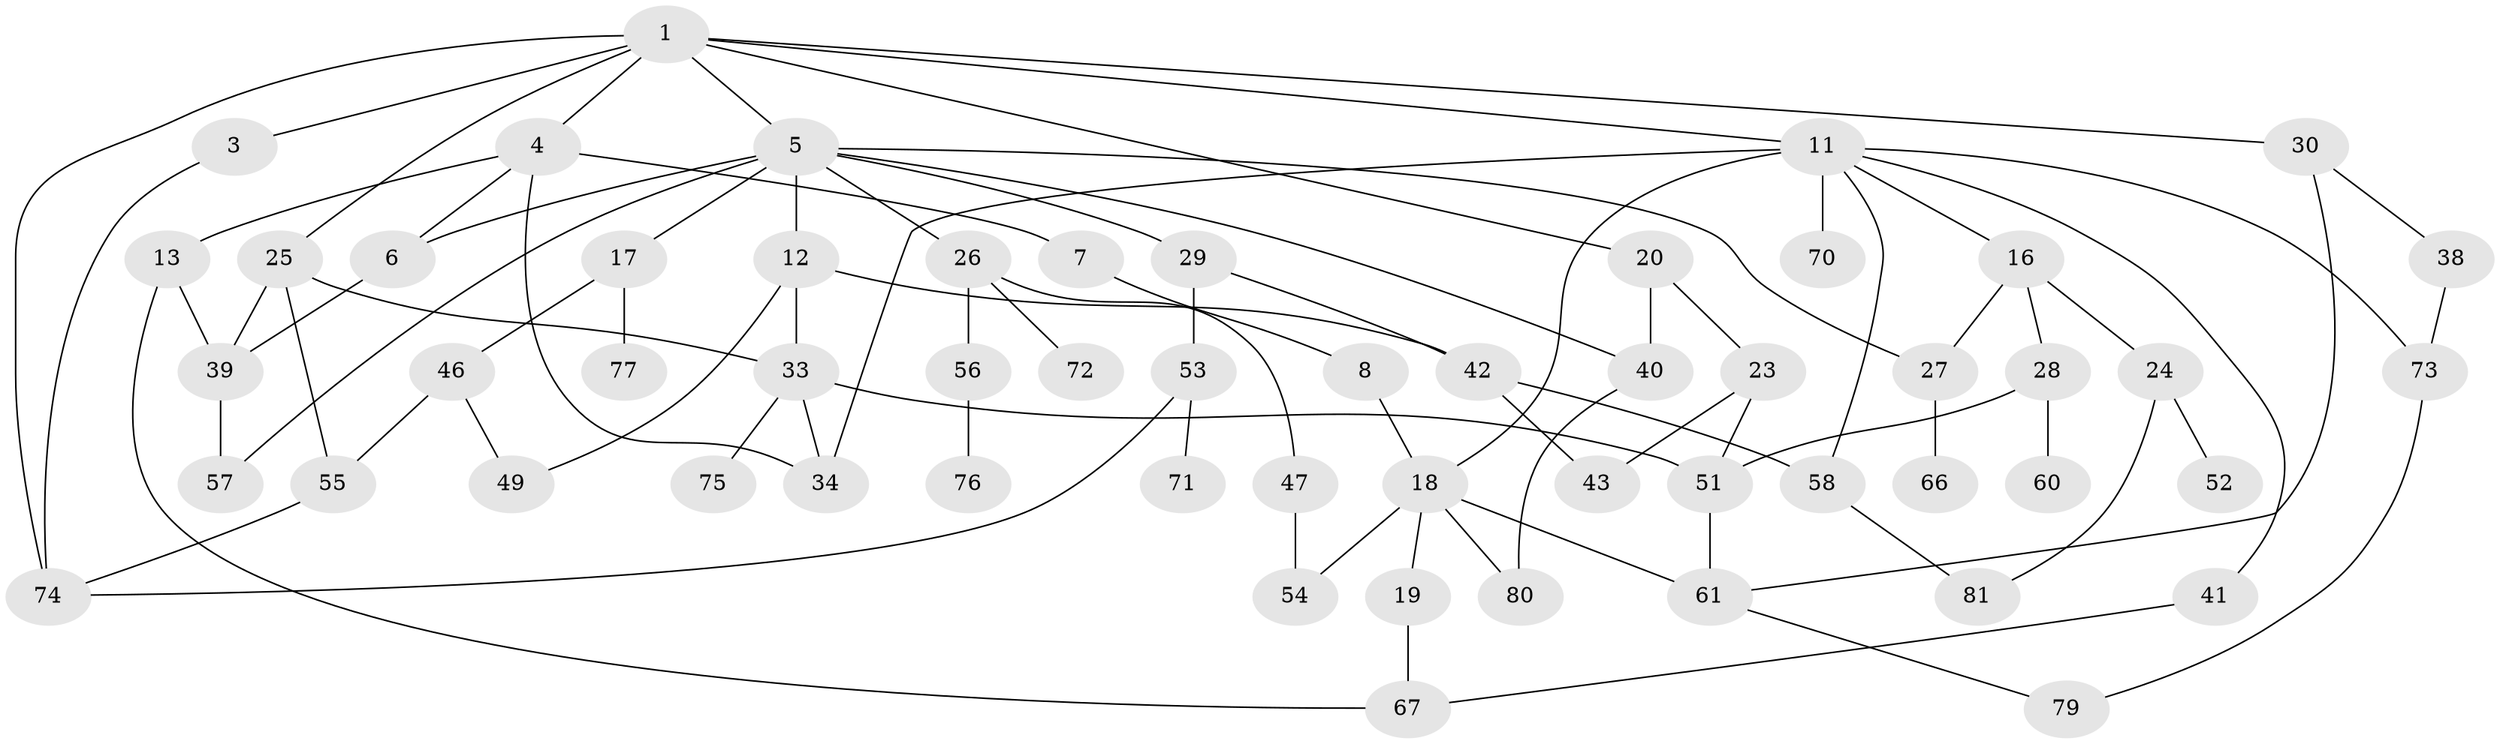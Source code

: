 // Generated by graph-tools (version 1.1) at 2025/23/03/03/25 07:23:33]
// undirected, 57 vertices, 85 edges
graph export_dot {
graph [start="1"]
  node [color=gray90,style=filled];
  1 [super="+2"];
  3;
  4 [super="+9"];
  5 [super="+10"];
  6 [super="+15"];
  7;
  8;
  11 [super="+14"];
  12 [super="+21"];
  13;
  16 [super="+22"];
  17;
  18 [super="+48"];
  19;
  20;
  23;
  24 [super="+31"];
  25 [super="+35"];
  26 [super="+37"];
  27;
  28 [super="+36"];
  29 [super="+32"];
  30 [super="+50"];
  33 [super="+44"];
  34;
  38 [super="+45"];
  39 [super="+59"];
  40 [super="+63"];
  41;
  42 [super="+78"];
  43;
  46 [super="+69"];
  47;
  49;
  51 [super="+64"];
  52;
  53 [super="+62"];
  54;
  55 [super="+68"];
  56;
  57;
  58;
  60;
  61 [super="+65"];
  66;
  67;
  70;
  71;
  72;
  73;
  74 [super="+82"];
  75;
  76;
  77;
  79;
  80;
  81;
  1 -- 4;
  1 -- 5;
  1 -- 11;
  1 -- 20;
  1 -- 25;
  1 -- 30;
  1 -- 3;
  1 -- 74;
  3 -- 74;
  4 -- 6;
  4 -- 7;
  4 -- 13;
  4 -- 34;
  5 -- 26;
  5 -- 40;
  5 -- 17;
  5 -- 6;
  5 -- 57;
  5 -- 27;
  5 -- 12;
  5 -- 29;
  6 -- 39;
  7 -- 8;
  8 -- 18;
  11 -- 58;
  11 -- 18 [weight=2];
  11 -- 73;
  11 -- 16;
  11 -- 34;
  11 -- 70;
  11 -- 41;
  12 -- 33;
  12 -- 49;
  12 -- 42 [weight=2];
  13 -- 67;
  13 -- 39;
  16 -- 27;
  16 -- 24;
  16 -- 28;
  17 -- 46;
  17 -- 77;
  18 -- 19;
  18 -- 61;
  18 -- 54;
  18 -- 80;
  19 -- 67;
  20 -- 23;
  20 -- 40;
  23 -- 43;
  23 -- 51;
  24 -- 52;
  24 -- 81;
  25 -- 39;
  25 -- 33;
  25 -- 55;
  26 -- 56;
  26 -- 72;
  26 -- 47;
  27 -- 66;
  28 -- 51;
  28 -- 60;
  29 -- 42;
  29 -- 53;
  30 -- 38;
  30 -- 61;
  33 -- 51 [weight=2];
  33 -- 75;
  33 -- 34;
  38 -- 73;
  39 -- 57;
  40 -- 80;
  41 -- 67;
  42 -- 43;
  42 -- 58;
  46 -- 49;
  46 -- 55;
  47 -- 54;
  51 -- 61;
  53 -- 71;
  53 -- 74;
  55 -- 74;
  56 -- 76;
  58 -- 81;
  61 -- 79;
  73 -- 79;
}
